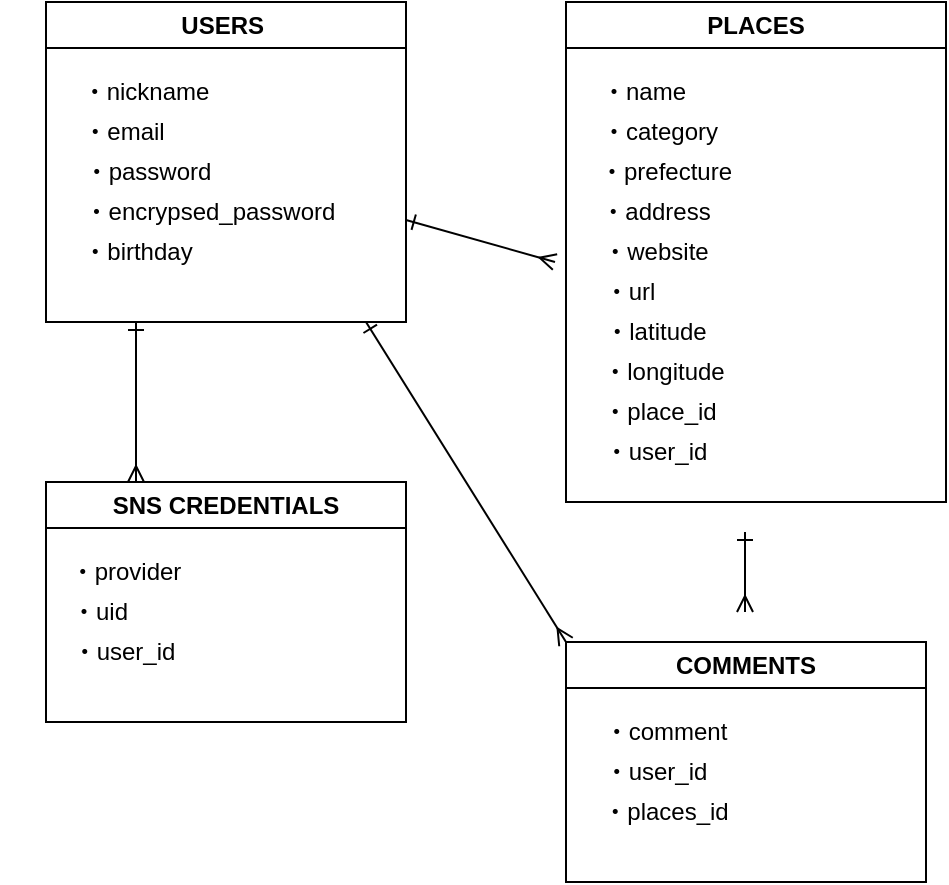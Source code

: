 <mxfile>
    <diagram id="gGsWANnS_95ct2UVCWiY" name="ページ1">
        <mxGraphModel dx="635" dy="787" grid="1" gridSize="10" guides="1" tooltips="1" connect="1" arrows="1" fold="1" page="1" pageScale="1" pageWidth="827" pageHeight="1169" math="0" shadow="0">
            <root>
                <mxCell id="0"/>
                <mxCell id="1" parent="0"/>
                <mxCell id="2" value="USERS&amp;nbsp;" style="swimlane;whiteSpace=wrap;html=1;" parent="1" vertex="1">
                    <mxGeometry x="170" y="320" width="180" height="160" as="geometry"/>
                </mxCell>
                <mxCell id="3" value="・nickname" style="text;html=1;strokeColor=none;fillColor=none;align=center;verticalAlign=middle;whiteSpace=wrap;rounded=0;" parent="2" vertex="1">
                    <mxGeometry y="30" width="100" height="30" as="geometry"/>
                </mxCell>
                <mxCell id="4" value="・email" style="text;html=1;strokeColor=none;fillColor=none;align=center;verticalAlign=middle;whiteSpace=wrap;rounded=0;" parent="2" vertex="1">
                    <mxGeometry x="-11" y="50" width="100" height="30" as="geometry"/>
                </mxCell>
                <mxCell id="5" value="・password" style="text;html=1;strokeColor=none;fillColor=none;align=center;verticalAlign=middle;whiteSpace=wrap;rounded=0;" parent="2" vertex="1">
                    <mxGeometry x="1" y="70" width="100" height="30" as="geometry"/>
                </mxCell>
                <mxCell id="6" value="・encrypsed_password" style="text;html=1;strokeColor=none;fillColor=none;align=center;verticalAlign=middle;whiteSpace=wrap;rounded=0;" parent="2" vertex="1">
                    <mxGeometry x="7" y="90" width="150" height="30" as="geometry"/>
                </mxCell>
                <mxCell id="7" value="・birthday" style="text;html=1;strokeColor=none;fillColor=none;align=center;verticalAlign=middle;whiteSpace=wrap;rounded=0;" parent="2" vertex="1">
                    <mxGeometry x="-4" y="110" width="100" height="30" as="geometry"/>
                </mxCell>
                <mxCell id="8" value="PLACES" style="swimlane;whiteSpace=wrap;html=1;" parent="1" vertex="1">
                    <mxGeometry x="430" y="320" width="190" height="250" as="geometry"/>
                </mxCell>
                <mxCell id="9" value="・name" style="text;html=1;strokeColor=none;fillColor=none;align=center;verticalAlign=middle;whiteSpace=wrap;rounded=0;" parent="8" vertex="1">
                    <mxGeometry x="-11" y="30" width="100" height="30" as="geometry"/>
                </mxCell>
                <mxCell id="10" value="・category" style="text;html=1;strokeColor=none;fillColor=none;align=center;verticalAlign=middle;whiteSpace=wrap;rounded=0;" parent="8" vertex="1">
                    <mxGeometry x="-3" y="50" width="100" height="30" as="geometry"/>
                </mxCell>
                <mxCell id="11" value="・address" style="text;html=1;strokeColor=none;fillColor=none;align=center;verticalAlign=middle;whiteSpace=wrap;rounded=0;" parent="8" vertex="1">
                    <mxGeometry x="-5" y="90" width="100" height="30" as="geometry"/>
                </mxCell>
                <mxCell id="12" value="・url" style="text;html=1;strokeColor=none;fillColor=none;align=center;verticalAlign=middle;whiteSpace=wrap;rounded=0;" parent="8" vertex="1">
                    <mxGeometry x="-43" y="130" width="150" height="30" as="geometry"/>
                </mxCell>
                <mxCell id="13" value="・website" style="text;html=1;strokeColor=none;fillColor=none;align=center;verticalAlign=middle;whiteSpace=wrap;rounded=0;" parent="8" vertex="1">
                    <mxGeometry x="-5" y="110" width="100" height="30" as="geometry"/>
                </mxCell>
                <mxCell id="15" value="・latitude" style="text;html=1;strokeColor=none;fillColor=none;align=center;verticalAlign=middle;whiteSpace=wrap;rounded=0;" parent="8" vertex="1">
                    <mxGeometry x="-30" y="150" width="150" height="30" as="geometry"/>
                </mxCell>
                <mxCell id="14" value="・longitude" style="text;html=1;strokeColor=none;fillColor=none;align=center;verticalAlign=middle;whiteSpace=wrap;rounded=0;" parent="8" vertex="1">
                    <mxGeometry x="-26" y="170" width="150" height="30" as="geometry"/>
                </mxCell>
                <mxCell id="25" value="・place_id" style="text;html=1;strokeColor=none;fillColor=none;align=center;verticalAlign=middle;whiteSpace=wrap;rounded=0;" parent="8" vertex="1">
                    <mxGeometry x="-28" y="190" width="150" height="30" as="geometry"/>
                </mxCell>
                <mxCell id="26" value="・user_id" style="text;html=1;strokeColor=none;fillColor=none;align=center;verticalAlign=middle;whiteSpace=wrap;rounded=0;" parent="8" vertex="1">
                    <mxGeometry x="-30" y="210" width="150" height="30" as="geometry"/>
                </mxCell>
                <mxCell id="27" value="・prefecture" style="text;html=1;strokeColor=none;fillColor=none;align=center;verticalAlign=middle;whiteSpace=wrap;rounded=0;" parent="8" vertex="1">
                    <mxGeometry y="70" width="100" height="30" as="geometry"/>
                </mxCell>
                <mxCell id="16" value="COMMENTS" style="swimlane;whiteSpace=wrap;html=1;" parent="1" vertex="1">
                    <mxGeometry x="430" y="640" width="180" height="120" as="geometry"/>
                </mxCell>
                <mxCell id="17" value="・comment" style="text;html=1;strokeColor=none;fillColor=none;align=center;verticalAlign=middle;whiteSpace=wrap;rounded=0;" parent="16" vertex="1">
                    <mxGeometry y="30" width="100" height="30" as="geometry"/>
                </mxCell>
                <mxCell id="18" value="・user_id" style="text;html=1;strokeColor=none;fillColor=none;align=center;verticalAlign=middle;whiteSpace=wrap;rounded=0;" parent="16" vertex="1">
                    <mxGeometry x="-5" y="50" width="100" height="30" as="geometry"/>
                </mxCell>
                <mxCell id="19" value="・places_id" style="text;html=1;strokeColor=none;fillColor=none;align=center;verticalAlign=middle;whiteSpace=wrap;rounded=0;" parent="16" vertex="1">
                    <mxGeometry y="70" width="100" height="30" as="geometry"/>
                </mxCell>
                <mxCell id="22" value="" style="endArrow=ERmany;html=1;entryX=0.25;entryY=0;entryDx=0;entryDy=0;endFill=0;startArrow=ERone;startFill=0;" parent="1" target="12" edge="1">
                    <mxGeometry width="50" height="50" relative="1" as="geometry">
                        <mxPoint x="350" y="429" as="sourcePoint"/>
                        <mxPoint x="470" y="440" as="targetPoint"/>
                    </mxGeometry>
                </mxCell>
                <mxCell id="23" value="" style="endArrow=ERmany;html=1;endFill=0;startArrow=ERone;startFill=0;" parent="1" edge="1">
                    <mxGeometry width="50" height="50" relative="1" as="geometry">
                        <mxPoint x="519.5" y="585" as="sourcePoint"/>
                        <mxPoint x="519.5" y="625" as="targetPoint"/>
                    </mxGeometry>
                </mxCell>
                <mxCell id="24" value="" style="endArrow=ERmany;html=1;entryX=0;entryY=0;entryDx=0;entryDy=0;endFill=0;startArrow=ERone;startFill=0;" parent="1" target="16" edge="1">
                    <mxGeometry width="50" height="50" relative="1" as="geometry">
                        <mxPoint x="330" y="480" as="sourcePoint"/>
                        <mxPoint x="434.5" y="439" as="targetPoint"/>
                    </mxGeometry>
                </mxCell>
                <mxCell id="32" value="SNS CREDENTIALS" style="swimlane;whiteSpace=wrap;html=1;" vertex="1" parent="1">
                    <mxGeometry x="170" y="560" width="180" height="120" as="geometry"/>
                </mxCell>
                <mxCell id="33" value="・provider" style="text;html=1;strokeColor=none;fillColor=none;align=center;verticalAlign=middle;whiteSpace=wrap;rounded=0;" vertex="1" parent="32">
                    <mxGeometry x="-10" y="30" width="100" height="30" as="geometry"/>
                </mxCell>
                <mxCell id="34" value="・uid" style="text;html=1;strokeColor=none;fillColor=none;align=center;verticalAlign=middle;whiteSpace=wrap;rounded=0;" vertex="1" parent="32">
                    <mxGeometry x="-23" y="50" width="100" height="30" as="geometry"/>
                </mxCell>
                <mxCell id="35" value="・user_id" style="text;html=1;strokeColor=none;fillColor=none;align=center;verticalAlign=middle;whiteSpace=wrap;rounded=0;" vertex="1" parent="32">
                    <mxGeometry x="-11" y="70" width="100" height="30" as="geometry"/>
                </mxCell>
                <mxCell id="37" value="" style="endArrow=ERmany;html=1;entryX=0.25;entryY=0;entryDx=0;entryDy=0;endFill=0;startArrow=ERone;startFill=0;exitX=0.25;exitY=1;exitDx=0;exitDy=0;" edge="1" parent="1" source="2" target="32">
                    <mxGeometry width="50" height="50" relative="1" as="geometry">
                        <mxPoint x="360" y="439" as="sourcePoint"/>
                        <mxPoint x="434.5" y="460" as="targetPoint"/>
                    </mxGeometry>
                </mxCell>
            </root>
        </mxGraphModel>
    </diagram>
</mxfile>
